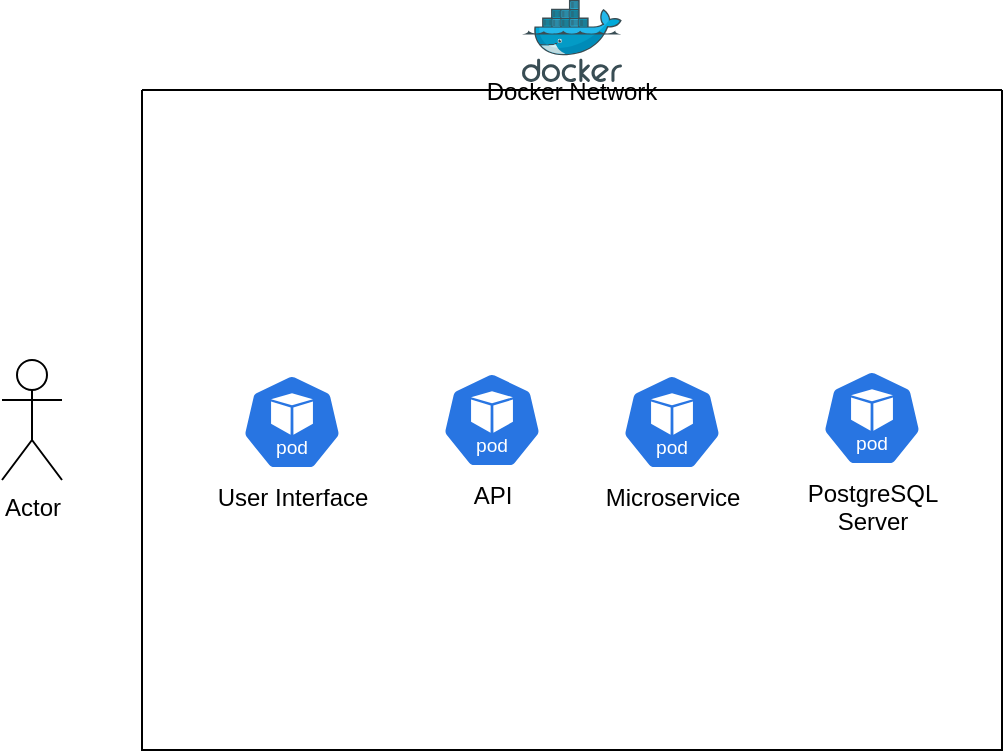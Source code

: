 <mxfile version="24.7.8">
  <diagram name="Page-1" id="weZT_-o-w4qTDfdc_eGJ">
    <mxGraphModel dx="1434" dy="746" grid="1" gridSize="10" guides="1" tooltips="1" connect="1" arrows="1" fold="1" page="1" pageScale="1" pageWidth="850" pageHeight="1100" math="0" shadow="0">
      <root>
        <mxCell id="0" />
        <mxCell id="1" parent="0" />
        <mxCell id="iVJSgZ408l3QPzTTGfji-1" value="Actor" style="shape=umlActor;verticalLabelPosition=bottom;verticalAlign=top;html=1;outlineConnect=0;" vertex="1" parent="1">
          <mxGeometry x="160" y="390" width="30" height="60" as="geometry" />
        </mxCell>
        <mxCell id="iVJSgZ408l3QPzTTGfji-2" value="Docker Network" style="swimlane;startSize=0;fontStyle=0" vertex="1" parent="1">
          <mxGeometry x="230" y="255" width="430" height="330" as="geometry" />
        </mxCell>
        <mxCell id="iVJSgZ408l3QPzTTGfji-5" value="User Interface" style="aspect=fixed;sketch=0;html=1;dashed=0;whitespace=wrap;verticalLabelPosition=bottom;verticalAlign=top;fillColor=#2875E2;strokeColor=#ffffff;points=[[0.005,0.63,0],[0.1,0.2,0],[0.9,0.2,0],[0.5,0,0],[0.995,0.63,0],[0.72,0.99,0],[0.5,1,0],[0.28,0.99,0]];shape=mxgraph.kubernetes.icon2;kubernetesLabel=1;prIcon=pod" vertex="1" parent="iVJSgZ408l3QPzTTGfji-2">
          <mxGeometry x="50" y="142" width="50" height="48" as="geometry" />
        </mxCell>
        <mxCell id="iVJSgZ408l3QPzTTGfji-6" value="API" style="aspect=fixed;sketch=0;html=1;dashed=0;whitespace=wrap;verticalLabelPosition=bottom;verticalAlign=top;fillColor=#2875E2;strokeColor=#ffffff;points=[[0.005,0.63,0],[0.1,0.2,0],[0.9,0.2,0],[0.5,0,0],[0.995,0.63,0],[0.72,0.99,0],[0.5,1,0],[0.28,0.99,0]];shape=mxgraph.kubernetes.icon2;kubernetesLabel=1;prIcon=pod" vertex="1" parent="iVJSgZ408l3QPzTTGfji-2">
          <mxGeometry x="150" y="141" width="50" height="48" as="geometry" />
        </mxCell>
        <mxCell id="iVJSgZ408l3QPzTTGfji-7" value="Microservice" style="aspect=fixed;sketch=0;html=1;dashed=0;whitespace=wrap;verticalLabelPosition=bottom;verticalAlign=top;fillColor=#2875E2;strokeColor=#ffffff;points=[[0.005,0.63,0],[0.1,0.2,0],[0.9,0.2,0],[0.5,0,0],[0.995,0.63,0],[0.72,0.99,0],[0.5,1,0],[0.28,0.99,0]];shape=mxgraph.kubernetes.icon2;kubernetesLabel=1;prIcon=pod" vertex="1" parent="iVJSgZ408l3QPzTTGfji-2">
          <mxGeometry x="240" y="142" width="50" height="48" as="geometry" />
        </mxCell>
        <mxCell id="iVJSgZ408l3QPzTTGfji-8" value="PostgreSQL&lt;div&gt;Server&lt;/div&gt;" style="aspect=fixed;sketch=0;html=1;dashed=0;whitespace=wrap;verticalLabelPosition=bottom;verticalAlign=top;fillColor=#2875E2;strokeColor=#ffffff;points=[[0.005,0.63,0],[0.1,0.2,0],[0.9,0.2,0],[0.5,0,0],[0.995,0.63,0],[0.72,0.99,0],[0.5,1,0],[0.28,0.99,0]];shape=mxgraph.kubernetes.icon2;kubernetesLabel=1;prIcon=pod" vertex="1" parent="iVJSgZ408l3QPzTTGfji-2">
          <mxGeometry x="340" y="140" width="50" height="48" as="geometry" />
        </mxCell>
        <mxCell id="iVJSgZ408l3QPzTTGfji-3" value="" style="image;sketch=0;aspect=fixed;html=1;points=[];align=center;fontSize=12;image=img/lib/mscae/Docker.svg;" vertex="1" parent="1">
          <mxGeometry x="420" y="210" width="50" height="41" as="geometry" />
        </mxCell>
      </root>
    </mxGraphModel>
  </diagram>
</mxfile>
